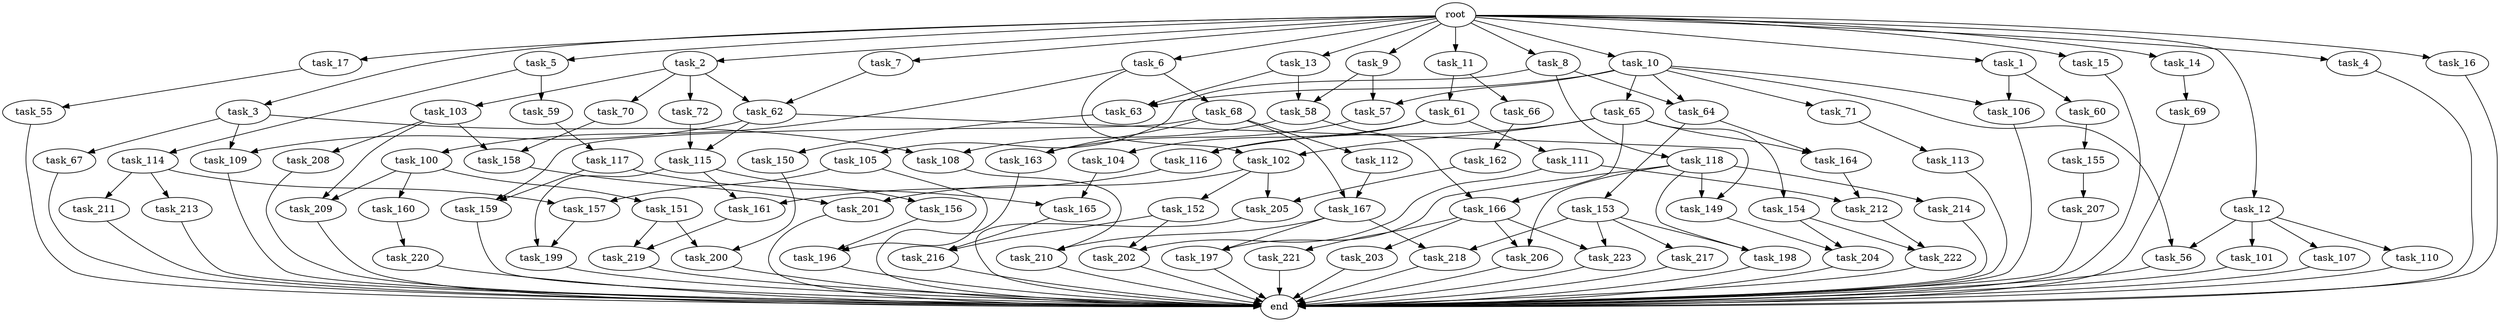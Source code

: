 digraph G {
  task_67 [size="13743895347.200001"];
  task_12 [size="102.400000"];
  task_201 [size="42949672960.000000"];
  task_5 [size="102.400000"];
  task_211 [size="69578470195.199997"];
  task_217 [size="42090679500.800003"];
  task_63 [size="171798691840.000000"];
  task_196 [size="76450417868.800003"];
  task_164 [size="49821620633.600006"];
  task_55 [size="85899345920.000000"];
  task_17 [size="102.400000"];
  task_2 [size="102.400000"];
  task_202 [size="55834574848.000000"];
  task_216 [size="27487790694.400002"];
  task_197 [size="140874927308.800018"];
  task_208 [size="21474836480.000000"];
  task_161 [size="109951162777.600006"];
  task_166 [size="29205777612.800003"];
  task_207 [size="7730941132.800000"];
  task_60 [size="30923764531.200001"];
  task_102 [size="11166914969.600000"];
  task_15 [size="102.400000"];
  task_163 [size="76450417868.800003"];
  task_58 [size="89335319756.800003"];
  task_11 [size="102.400000"];
  task_150 [size="7730941132.800000"];
  task_167 [size="107374182400.000000"];
  task_165 [size="55834574848.000000"];
  task_117 [size="54975581388.800003"];
  task_152 [size="21474836480.000000"];
  task_64 [size="127990025420.800003"];
  task_200 [size="17179869184.000000"];
  task_104 [size="21474836480.000000"];
  root [size="0.000000"];
  task_72 [size="85899345920.000000"];
  task_69 [size="42090679500.800003"];
  task_223 [size="45526653337.600006"];
  task_71 [size="85899345920.000000"];
  end [size="0.000000"];
  task_9 [size="102.400000"];
  task_114 [size="7730941132.800000"];
  task_8 [size="102.400000"];
  task_155 [size="7730941132.800000"];
  task_109 [size="68719476736.000000"];
  task_105 [size="42090679500.800003"];
  task_160 [size="13743895347.200001"];
  task_206 [size="58411555225.600006"];
  task_198 [size="97066260889.600006"];
  task_151 [size="13743895347.200001"];
  task_116 [size="29205777612.800003"];
  task_199 [size="140874927308.800018"];
  task_213 [size="69578470195.199997"];
  task_1 [size="102.400000"];
  task_3 [size="102.400000"];
  task_56 [size="93630287052.800003"];
  task_212 [size="127990025420.800003"];
  task_157 [size="124554051584.000000"];
  task_7 [size="102.400000"];
  task_66 [size="3435973836.800000"];
  task_220 [size="30923764531.200001"];
  task_100 [size="3435973836.800000"];
  task_149 [size="109951162777.600006"];
  task_4 [size="102.400000"];
  task_111 [size="21474836480.000000"];
  task_16 [size="102.400000"];
  task_106 [size="116823110451.200012"];
  task_159 [size="63565515980.800003"];
  task_154 [size="7730941132.800000"];
  task_6 [size="102.400000"];
  task_221 [size="3435973836.800000"];
  task_101 [size="7730941132.800000"];
  task_62 [size="107374182400.000000"];
  task_103 [size="85899345920.000000"];
  task_112 [size="21474836480.000000"];
  task_65 [size="85899345920.000000"];
  task_115 [size="85899345920.000000"];
  task_113 [size="42090679500.800003"];
  task_158 [size="52398601011.200005"];
  task_118 [size="42090679500.800003"];
  task_204 [size="11166914969.600000"];
  task_210 [size="171798691840.000000"];
  task_68 [size="3435973836.800000"];
  task_162 [size="85899345920.000000"];
  task_13 [size="102.400000"];
  task_61 [size="3435973836.800000"];
  task_57 [size="89335319756.800003"];
  task_214 [size="54975581388.800003"];
  task_59 [size="7730941132.800000"];
  task_70 [size="85899345920.000000"];
  task_209 [size="35218731827.200005"];
  task_222 [size="89335319756.800003"];
  task_203 [size="3435973836.800000"];
  task_156 [size="54975581388.800003"];
  task_218 [size="127990025420.800003"];
  task_219 [size="45526653337.600006"];
  task_10 [size="102.400000"];
  task_107 [size="7730941132.800000"];
  task_110 [size="7730941132.800000"];
  task_205 [size="42949672960.000000"];
  task_108 [size="35218731827.200005"];
  task_153 [size="42090679500.800003"];
  task_14 [size="102.400000"];

  task_67 -> end [size="1.000000"];
  task_12 -> task_110 [size="75497472.000000"];
  task_12 -> task_56 [size="75497472.000000"];
  task_12 -> task_101 [size="75497472.000000"];
  task_12 -> task_107 [size="75497472.000000"];
  task_201 -> end [size="1.000000"];
  task_5 -> task_114 [size="75497472.000000"];
  task_5 -> task_59 [size="75497472.000000"];
  task_211 -> end [size="1.000000"];
  task_217 -> end [size="1.000000"];
  task_63 -> task_150 [size="75497472.000000"];
  task_196 -> end [size="1.000000"];
  task_164 -> task_212 [size="838860800.000000"];
  task_55 -> end [size="1.000000"];
  task_17 -> task_55 [size="838860800.000000"];
  task_2 -> task_103 [size="838860800.000000"];
  task_2 -> task_62 [size="838860800.000000"];
  task_2 -> task_72 [size="838860800.000000"];
  task_2 -> task_70 [size="838860800.000000"];
  task_202 -> end [size="1.000000"];
  task_216 -> end [size="1.000000"];
  task_197 -> end [size="1.000000"];
  task_208 -> end [size="1.000000"];
  task_161 -> task_219 [size="411041792.000000"];
  task_166 -> task_223 [size="33554432.000000"];
  task_166 -> task_206 [size="33554432.000000"];
  task_166 -> task_203 [size="33554432.000000"];
  task_166 -> task_221 [size="33554432.000000"];
  task_207 -> end [size="1.000000"];
  task_60 -> task_155 [size="75497472.000000"];
  task_102 -> task_152 [size="209715200.000000"];
  task_102 -> task_201 [size="209715200.000000"];
  task_102 -> task_205 [size="209715200.000000"];
  task_15 -> end [size="1.000000"];
  task_163 -> end [size="1.000000"];
  task_58 -> task_166 [size="209715200.000000"];
  task_58 -> task_108 [size="209715200.000000"];
  task_11 -> task_66 [size="33554432.000000"];
  task_11 -> task_61 [size="33554432.000000"];
  task_150 -> task_200 [size="134217728.000000"];
  task_167 -> task_197 [size="838860800.000000"];
  task_167 -> task_210 [size="838860800.000000"];
  task_167 -> task_218 [size="838860800.000000"];
  task_165 -> task_216 [size="134217728.000000"];
  task_117 -> task_159 [size="411041792.000000"];
  task_117 -> task_165 [size="411041792.000000"];
  task_152 -> task_202 [size="134217728.000000"];
  task_152 -> task_216 [size="134217728.000000"];
  task_64 -> task_153 [size="411041792.000000"];
  task_64 -> task_164 [size="411041792.000000"];
  task_200 -> end [size="1.000000"];
  task_104 -> task_165 [size="134217728.000000"];
  root -> task_7 [size="1.000000"];
  root -> task_8 [size="1.000000"];
  root -> task_12 [size="1.000000"];
  root -> task_4 [size="1.000000"];
  root -> task_1 [size="1.000000"];
  root -> task_3 [size="1.000000"];
  root -> task_16 [size="1.000000"];
  root -> task_5 [size="1.000000"];
  root -> task_10 [size="1.000000"];
  root -> task_6 [size="1.000000"];
  root -> task_17 [size="1.000000"];
  root -> task_9 [size="1.000000"];
  root -> task_11 [size="1.000000"];
  root -> task_2 [size="1.000000"];
  root -> task_13 [size="1.000000"];
  root -> task_14 [size="1.000000"];
  root -> task_15 [size="1.000000"];
  task_72 -> task_115 [size="301989888.000000"];
  task_69 -> end [size="1.000000"];
  task_223 -> end [size="1.000000"];
  task_71 -> task_113 [size="411041792.000000"];
  task_9 -> task_57 [size="33554432.000000"];
  task_9 -> task_58 [size="33554432.000000"];
  task_114 -> task_213 [size="679477248.000000"];
  task_114 -> task_157 [size="679477248.000000"];
  task_114 -> task_211 [size="679477248.000000"];
  task_8 -> task_64 [size="411041792.000000"];
  task_8 -> task_105 [size="411041792.000000"];
  task_8 -> task_118 [size="411041792.000000"];
  task_155 -> task_207 [size="75497472.000000"];
  task_109 -> end [size="1.000000"];
  task_105 -> task_196 [size="536870912.000000"];
  task_105 -> task_157 [size="536870912.000000"];
  task_160 -> task_220 [size="301989888.000000"];
  task_206 -> end [size="1.000000"];
  task_198 -> end [size="1.000000"];
  task_151 -> task_219 [size="33554432.000000"];
  task_151 -> task_200 [size="33554432.000000"];
  task_116 -> task_161 [size="536870912.000000"];
  task_199 -> end [size="1.000000"];
  task_213 -> end [size="1.000000"];
  task_1 -> task_60 [size="301989888.000000"];
  task_1 -> task_106 [size="301989888.000000"];
  task_3 -> task_67 [size="134217728.000000"];
  task_3 -> task_109 [size="134217728.000000"];
  task_3 -> task_108 [size="134217728.000000"];
  task_56 -> end [size="1.000000"];
  task_212 -> task_222 [size="838860800.000000"];
  task_157 -> task_199 [size="838860800.000000"];
  task_7 -> task_62 [size="209715200.000000"];
  task_66 -> task_162 [size="838860800.000000"];
  task_220 -> end [size="1.000000"];
  task_100 -> task_160 [size="134217728.000000"];
  task_100 -> task_151 [size="134217728.000000"];
  task_100 -> task_209 [size="134217728.000000"];
  task_149 -> task_204 [size="75497472.000000"];
  task_4 -> end [size="1.000000"];
  task_111 -> task_202 [size="411041792.000000"];
  task_111 -> task_212 [size="411041792.000000"];
  task_16 -> end [size="1.000000"];
  task_106 -> end [size="1.000000"];
  task_159 -> end [size="1.000000"];
  task_154 -> task_222 [size="33554432.000000"];
  task_154 -> task_204 [size="33554432.000000"];
  task_6 -> task_100 [size="33554432.000000"];
  task_6 -> task_102 [size="33554432.000000"];
  task_6 -> task_68 [size="33554432.000000"];
  task_221 -> end [size="1.000000"];
  task_101 -> end [size="1.000000"];
  task_62 -> task_109 [size="536870912.000000"];
  task_62 -> task_149 [size="536870912.000000"];
  task_62 -> task_115 [size="536870912.000000"];
  task_103 -> task_208 [size="209715200.000000"];
  task_103 -> task_158 [size="209715200.000000"];
  task_103 -> task_209 [size="209715200.000000"];
  task_112 -> task_167 [size="838860800.000000"];
  task_65 -> task_166 [size="75497472.000000"];
  task_65 -> task_116 [size="75497472.000000"];
  task_65 -> task_102 [size="75497472.000000"];
  task_65 -> task_164 [size="75497472.000000"];
  task_65 -> task_154 [size="75497472.000000"];
  task_115 -> task_156 [size="536870912.000000"];
  task_115 -> task_199 [size="536870912.000000"];
  task_115 -> task_161 [size="536870912.000000"];
  task_113 -> end [size="1.000000"];
  task_158 -> task_201 [size="209715200.000000"];
  task_118 -> task_197 [size="536870912.000000"];
  task_118 -> task_149 [size="536870912.000000"];
  task_118 -> task_214 [size="536870912.000000"];
  task_118 -> task_206 [size="536870912.000000"];
  task_118 -> task_198 [size="536870912.000000"];
  task_204 -> end [size="1.000000"];
  task_210 -> end [size="1.000000"];
  task_68 -> task_112 [size="209715200.000000"];
  task_68 -> task_163 [size="209715200.000000"];
  task_68 -> task_167 [size="209715200.000000"];
  task_68 -> task_159 [size="209715200.000000"];
  task_162 -> task_205 [size="209715200.000000"];
  task_13 -> task_63 [size="838860800.000000"];
  task_13 -> task_58 [size="838860800.000000"];
  task_61 -> task_104 [size="209715200.000000"];
  task_61 -> task_116 [size="209715200.000000"];
  task_61 -> task_111 [size="209715200.000000"];
  task_57 -> task_163 [size="536870912.000000"];
  task_214 -> end [size="1.000000"];
  task_59 -> task_117 [size="536870912.000000"];
  task_70 -> task_158 [size="301989888.000000"];
  task_209 -> end [size="1.000000"];
  task_222 -> end [size="1.000000"];
  task_203 -> end [size="1.000000"];
  task_156 -> task_196 [size="209715200.000000"];
  task_218 -> end [size="1.000000"];
  task_219 -> end [size="1.000000"];
  task_10 -> task_63 [size="838860800.000000"];
  task_10 -> task_56 [size="838860800.000000"];
  task_10 -> task_64 [size="838860800.000000"];
  task_10 -> task_57 [size="838860800.000000"];
  task_10 -> task_65 [size="838860800.000000"];
  task_10 -> task_106 [size="838860800.000000"];
  task_10 -> task_71 [size="838860800.000000"];
  task_107 -> end [size="1.000000"];
  task_110 -> end [size="1.000000"];
  task_205 -> end [size="1.000000"];
  task_108 -> task_210 [size="838860800.000000"];
  task_153 -> task_198 [size="411041792.000000"];
  task_153 -> task_223 [size="411041792.000000"];
  task_153 -> task_217 [size="411041792.000000"];
  task_153 -> task_218 [size="411041792.000000"];
  task_14 -> task_69 [size="411041792.000000"];
}
